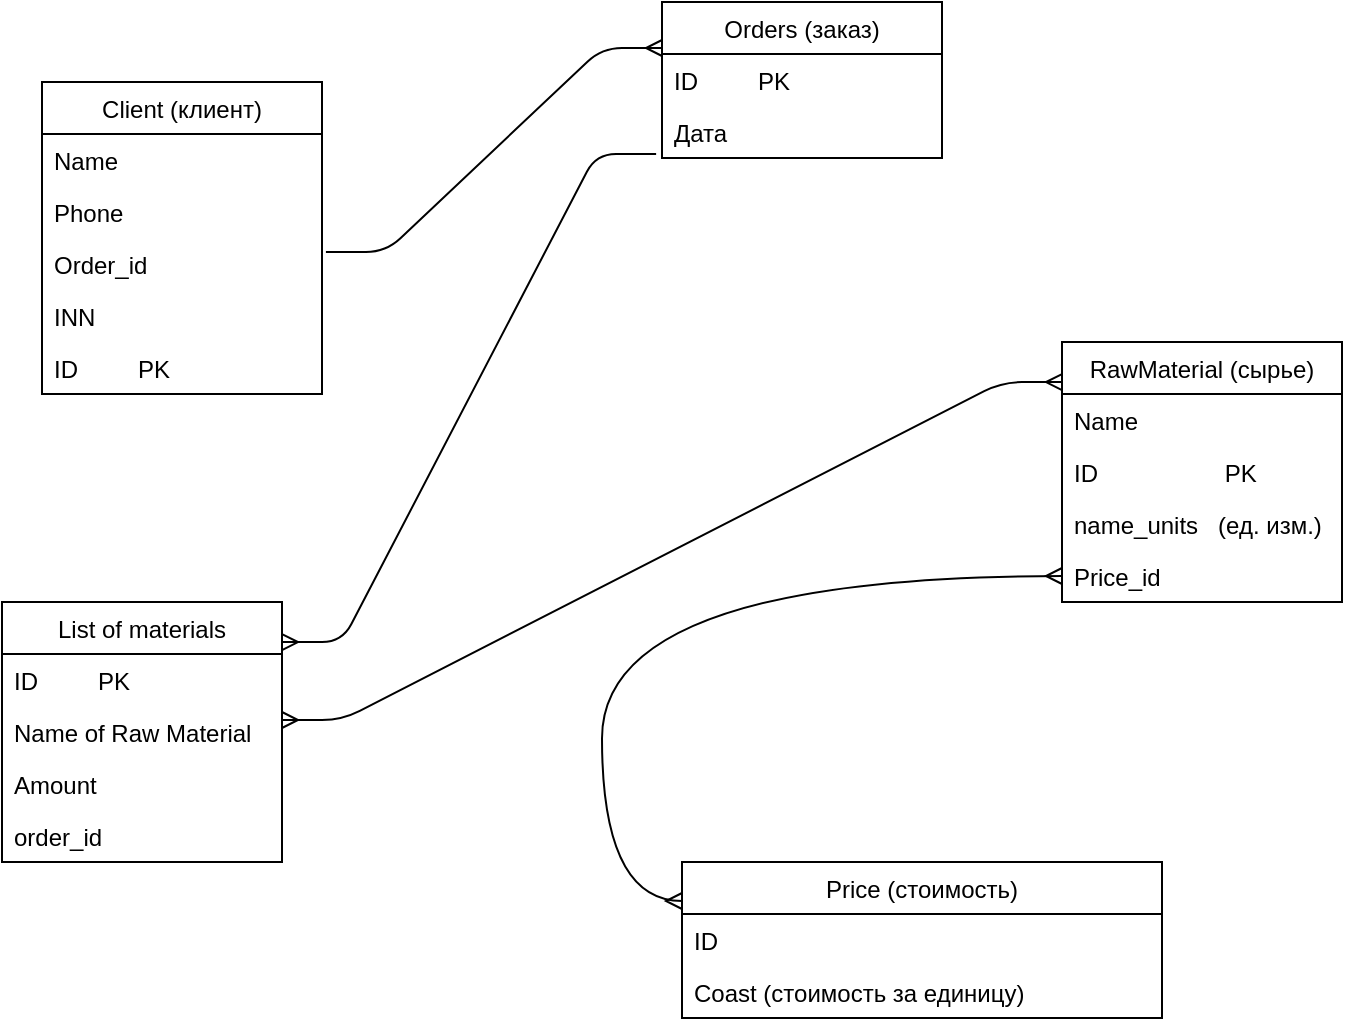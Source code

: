 <mxfile version="15.6.2" type="device"><diagram id="ESlOWCshGd6roEr-u7ol" name="Page-1"><mxGraphModel dx="1422" dy="794" grid="1" gridSize="10" guides="1" tooltips="1" connect="1" arrows="1" fold="1" page="1" pageScale="1" pageWidth="827" pageHeight="1169" math="0" shadow="0"><root><mxCell id="0"/><mxCell id="1" parent="0"/><mxCell id="pgEok43LW5RXvVdbkg6--2" value="Client (клиент)" style="swimlane;fontStyle=0;childLayout=stackLayout;horizontal=1;startSize=26;horizontalStack=0;resizeParent=1;resizeParentMax=0;resizeLast=0;collapsible=1;marginBottom=0;" parent="1" vertex="1"><mxGeometry x="40" y="170" width="140" height="156" as="geometry"/></mxCell><mxCell id="pgEok43LW5RXvVdbkg6--3" value="Name" style="text;strokeColor=none;fillColor=none;align=left;verticalAlign=top;spacingLeft=4;spacingRight=4;overflow=hidden;rotatable=0;points=[[0,0.5],[1,0.5]];portConstraint=eastwest;" parent="pgEok43LW5RXvVdbkg6--2" vertex="1"><mxGeometry y="26" width="140" height="26" as="geometry"/></mxCell><mxCell id="pgEok43LW5RXvVdbkg6--4" value="Phone" style="text;strokeColor=none;fillColor=none;align=left;verticalAlign=top;spacingLeft=4;spacingRight=4;overflow=hidden;rotatable=0;points=[[0,0.5],[1,0.5]];portConstraint=eastwest;" parent="pgEok43LW5RXvVdbkg6--2" vertex="1"><mxGeometry y="52" width="140" height="26" as="geometry"/></mxCell><mxCell id="pgEok43LW5RXvVdbkg6--34" value="Order_id" style="text;strokeColor=none;fillColor=none;align=left;verticalAlign=top;spacingLeft=4;spacingRight=4;overflow=hidden;rotatable=0;points=[[0,0.5],[1,0.5]];portConstraint=eastwest;" parent="pgEok43LW5RXvVdbkg6--2" vertex="1"><mxGeometry y="78" width="140" height="26" as="geometry"/></mxCell><mxCell id="pgEok43LW5RXvVdbkg6--5" value="INN&#10;" style="text;strokeColor=none;fillColor=none;align=left;verticalAlign=top;spacingLeft=4;spacingRight=4;overflow=hidden;rotatable=0;points=[[0,0.5],[1,0.5]];portConstraint=eastwest;" parent="pgEok43LW5RXvVdbkg6--2" vertex="1"><mxGeometry y="104" width="140" height="26" as="geometry"/></mxCell><mxCell id="pgEok43LW5RXvVdbkg6--6" value="ID         PK" style="text;strokeColor=none;fillColor=none;align=left;verticalAlign=top;spacingLeft=4;spacingRight=4;overflow=hidden;rotatable=0;points=[[0,0.5],[1,0.5]];portConstraint=eastwest;" parent="pgEok43LW5RXvVdbkg6--2" vertex="1"><mxGeometry y="130" width="140" height="26" as="geometry"/></mxCell><mxCell id="pgEok43LW5RXvVdbkg6--8" value="RawMaterial (сырье)" style="swimlane;fontStyle=0;childLayout=stackLayout;horizontal=1;startSize=26;horizontalStack=0;resizeParent=1;resizeParentMax=0;resizeLast=0;collapsible=1;marginBottom=0;" parent="1" vertex="1"><mxGeometry x="550" y="300" width="140" height="130" as="geometry"/></mxCell><mxCell id="pgEok43LW5RXvVdbkg6--9" value="Name" style="text;strokeColor=none;fillColor=none;align=left;verticalAlign=top;spacingLeft=4;spacingRight=4;overflow=hidden;rotatable=0;points=[[0,0.5],[1,0.5]];portConstraint=eastwest;" parent="pgEok43LW5RXvVdbkg6--8" vertex="1"><mxGeometry y="26" width="140" height="26" as="geometry"/></mxCell><mxCell id="pgEok43LW5RXvVdbkg6--10" value="ID                   PK" style="text;strokeColor=none;fillColor=none;align=left;verticalAlign=top;spacingLeft=4;spacingRight=4;overflow=hidden;rotatable=0;points=[[0,0.5],[1,0.5]];portConstraint=eastwest;" parent="pgEok43LW5RXvVdbkg6--8" vertex="1"><mxGeometry y="52" width="140" height="26" as="geometry"/></mxCell><mxCell id="pgEok43LW5RXvVdbkg6--11" value="name_units   (ед. изм.)  " style="text;strokeColor=none;fillColor=none;align=left;verticalAlign=top;spacingLeft=4;spacingRight=4;overflow=hidden;rotatable=0;points=[[0,0.5],[1,0.5]];portConstraint=eastwest;" parent="pgEok43LW5RXvVdbkg6--8" vertex="1"><mxGeometry y="78" width="140" height="26" as="geometry"/></mxCell><mxCell id="pgEok43LW5RXvVdbkg6--23" value="Price_id" style="text;strokeColor=none;fillColor=none;align=left;verticalAlign=top;spacingLeft=4;spacingRight=4;overflow=hidden;rotatable=0;points=[[0,0.5],[1,0.5]];portConstraint=eastwest;" parent="pgEok43LW5RXvVdbkg6--8" vertex="1"><mxGeometry y="104" width="140" height="26" as="geometry"/></mxCell><mxCell id="pgEok43LW5RXvVdbkg6--12" value="Price (стоимость)" style="swimlane;fontStyle=0;childLayout=stackLayout;horizontal=1;startSize=26;horizontalStack=0;resizeParent=1;resizeParentMax=0;resizeLast=0;collapsible=1;marginBottom=0;" parent="1" vertex="1"><mxGeometry x="360" y="560" width="240" height="78" as="geometry"/></mxCell><mxCell id="pgEok43LW5RXvVdbkg6--13" value="ID" style="text;strokeColor=none;fillColor=none;align=left;verticalAlign=top;spacingLeft=4;spacingRight=4;overflow=hidden;rotatable=0;points=[[0,0.5],[1,0.5]];portConstraint=eastwest;" parent="pgEok43LW5RXvVdbkg6--12" vertex="1"><mxGeometry y="26" width="240" height="26" as="geometry"/></mxCell><mxCell id="pgEok43LW5RXvVdbkg6--14" value="Coast (стоимость за единицу)" style="text;strokeColor=none;fillColor=none;align=left;verticalAlign=top;spacingLeft=4;spacingRight=4;overflow=hidden;rotatable=0;points=[[0,0.5],[1,0.5]];portConstraint=eastwest;" parent="pgEok43LW5RXvVdbkg6--12" vertex="1"><mxGeometry y="52" width="240" height="26" as="geometry"/></mxCell><mxCell id="pgEok43LW5RXvVdbkg6--17" value="Orders (заказ)" style="swimlane;fontStyle=0;childLayout=stackLayout;horizontal=1;startSize=26;horizontalStack=0;resizeParent=1;resizeParentMax=0;resizeLast=0;collapsible=1;marginBottom=0;" parent="1" vertex="1"><mxGeometry x="350" y="130" width="140" height="78" as="geometry"/></mxCell><mxCell id="pgEok43LW5RXvVdbkg6--18" value="ID         PK" style="text;strokeColor=none;fillColor=none;align=left;verticalAlign=top;spacingLeft=4;spacingRight=4;overflow=hidden;rotatable=0;points=[[0,0.5],[1,0.5]];portConstraint=eastwest;" parent="pgEok43LW5RXvVdbkg6--17" vertex="1"><mxGeometry y="26" width="140" height="26" as="geometry"/></mxCell><mxCell id="pgEok43LW5RXvVdbkg6--19" value="Дата" style="text;strokeColor=none;fillColor=none;align=left;verticalAlign=top;spacingLeft=4;spacingRight=4;overflow=hidden;rotatable=0;points=[[0,0.5],[1,0.5]];portConstraint=eastwest;" parent="pgEok43LW5RXvVdbkg6--17" vertex="1"><mxGeometry y="52" width="140" height="26" as="geometry"/></mxCell><mxCell id="pgEok43LW5RXvVdbkg6--21" value="" style="edgeStyle=entityRelationEdgeStyle;fontSize=12;html=1;endArrow=ERmany;exitX=1.014;exitY=0.269;exitDx=0;exitDy=0;exitPerimeter=0;" parent="1" source="pgEok43LW5RXvVdbkg6--34" edge="1"><mxGeometry width="100" height="100" relative="1" as="geometry"><mxPoint x="210" y="330" as="sourcePoint"/><mxPoint x="350" y="153" as="targetPoint"/></mxGeometry></mxCell><mxCell id="pgEok43LW5RXvVdbkg6--22" value="" style="edgeStyle=entityRelationEdgeStyle;fontSize=12;html=1;endArrow=ERmany;startArrow=ERmany;entryX=0;entryY=0.154;entryDx=0;entryDy=0;entryPerimeter=0;exitX=1;exitY=0.269;exitDx=0;exitDy=0;exitPerimeter=0;" parent="1" source="pgEok43LW5RXvVdbkg6--30" target="pgEok43LW5RXvVdbkg6--8" edge="1"><mxGeometry width="100" height="100" relative="1" as="geometry"><mxPoint x="360" y="460" as="sourcePoint"/><mxPoint x="460" y="360" as="targetPoint"/></mxGeometry></mxCell><mxCell id="pgEok43LW5RXvVdbkg6--25" value="" style="edgeStyle=orthogonalEdgeStyle;fontSize=12;html=1;endArrow=ERmany;startArrow=ERmany;entryX=0;entryY=0.5;entryDx=0;entryDy=0;exitX=0;exitY=0.25;exitDx=0;exitDy=0;curved=1;" parent="1" source="pgEok43LW5RXvVdbkg6--12" target="pgEok43LW5RXvVdbkg6--23" edge="1"><mxGeometry width="100" height="100" relative="1" as="geometry"><mxPoint x="250" y="560" as="sourcePoint"/><mxPoint x="470" y="400" as="targetPoint"/><Array as="points"><mxPoint x="320" y="580"/><mxPoint x="320" y="417"/></Array></mxGeometry></mxCell><mxCell id="pgEok43LW5RXvVdbkg6--28" value="List of materials" style="swimlane;fontStyle=0;childLayout=stackLayout;horizontal=1;startSize=26;horizontalStack=0;resizeParent=1;resizeParentMax=0;resizeLast=0;collapsible=1;marginBottom=0;" parent="1" vertex="1"><mxGeometry x="20" y="430" width="140" height="130" as="geometry"/></mxCell><mxCell id="pgEok43LW5RXvVdbkg6--29" value="ID         PK" style="text;strokeColor=none;fillColor=none;align=left;verticalAlign=top;spacingLeft=4;spacingRight=4;overflow=hidden;rotatable=0;points=[[0,0.5],[1,0.5]];portConstraint=eastwest;" parent="pgEok43LW5RXvVdbkg6--28" vertex="1"><mxGeometry y="26" width="140" height="26" as="geometry"/></mxCell><mxCell id="pgEok43LW5RXvVdbkg6--30" value="Name of Raw Material" style="text;strokeColor=none;fillColor=none;align=left;verticalAlign=top;spacingLeft=4;spacingRight=4;overflow=hidden;rotatable=0;points=[[0,0.5],[1,0.5]];portConstraint=eastwest;" parent="pgEok43LW5RXvVdbkg6--28" vertex="1"><mxGeometry y="52" width="140" height="26" as="geometry"/></mxCell><mxCell id="pgEok43LW5RXvVdbkg6--33" value="Amount" style="text;strokeColor=none;fillColor=none;align=left;verticalAlign=top;spacingLeft=4;spacingRight=4;overflow=hidden;rotatable=0;points=[[0,0.5],[1,0.5]];portConstraint=eastwest;" parent="pgEok43LW5RXvVdbkg6--28" vertex="1"><mxGeometry y="78" width="140" height="26" as="geometry"/></mxCell><mxCell id="bcq9L2bEcYZZg5w1T8ge-1" value="order_id" style="text;strokeColor=none;fillColor=none;align=left;verticalAlign=top;spacingLeft=4;spacingRight=4;overflow=hidden;rotatable=0;points=[[0,0.5],[1,0.5]];portConstraint=eastwest;" parent="pgEok43LW5RXvVdbkg6--28" vertex="1"><mxGeometry y="104" width="140" height="26" as="geometry"/></mxCell><mxCell id="pgEok43LW5RXvVdbkg6--32" value="" style="edgeStyle=entityRelationEdgeStyle;fontSize=12;html=1;endArrow=none;startArrow=ERmany;exitX=1;exitY=0.154;exitDx=0;exitDy=0;exitPerimeter=0;startFill=0;endFill=0;entryX=-0.021;entryY=0.923;entryDx=0;entryDy=0;entryPerimeter=0;" parent="1" source="pgEok43LW5RXvVdbkg6--28" target="pgEok43LW5RXvVdbkg6--19" edge="1"><mxGeometry width="100" height="100" relative="1" as="geometry"><mxPoint x="360" y="460" as="sourcePoint"/><mxPoint x="350" y="230" as="targetPoint"/></mxGeometry></mxCell></root></mxGraphModel></diagram></mxfile>